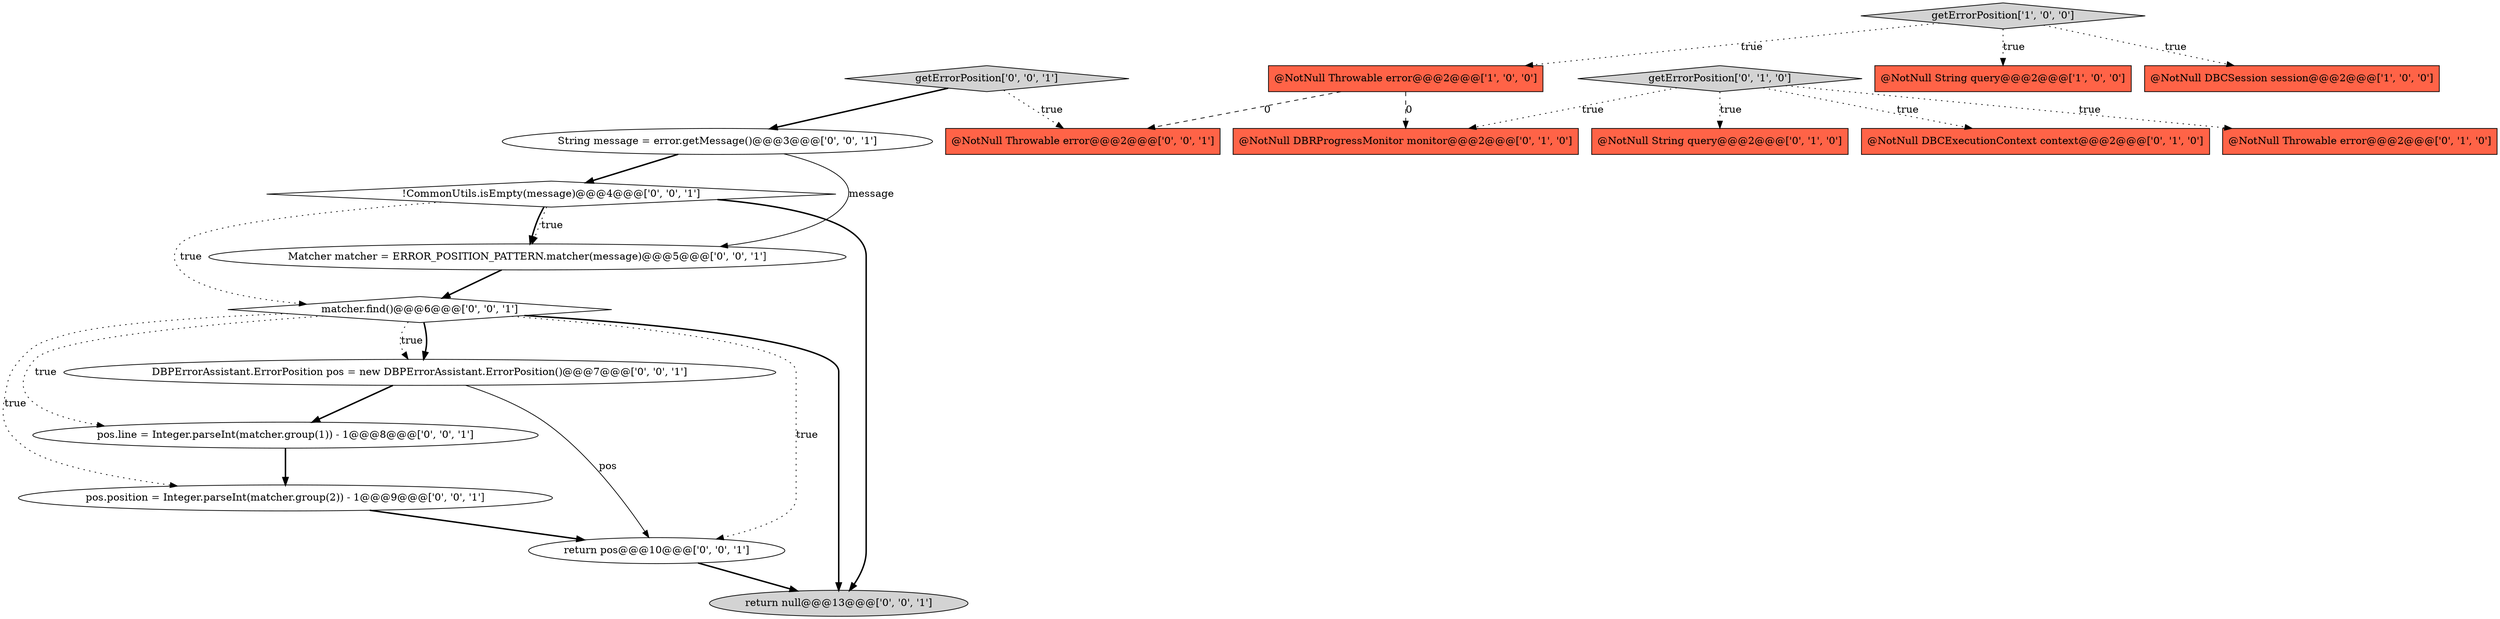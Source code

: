 digraph {
14 [style = filled, label = "@NotNull Throwable error@@@2@@@['0', '0', '1']", fillcolor = tomato, shape = box image = "AAA0AAABBB3BBB"];
8 [style = filled, label = "@NotNull DBRProgressMonitor monitor@@@2@@@['0', '1', '0']", fillcolor = tomato, shape = box image = "AAA1AAABBB2BBB"];
13 [style = filled, label = "pos.position = Integer.parseInt(matcher.group(2)) - 1@@@9@@@['0', '0', '1']", fillcolor = white, shape = ellipse image = "AAA0AAABBB3BBB"];
12 [style = filled, label = "getErrorPosition['0', '0', '1']", fillcolor = lightgray, shape = diamond image = "AAA0AAABBB3BBB"];
10 [style = filled, label = "matcher.find()@@@6@@@['0', '0', '1']", fillcolor = white, shape = diamond image = "AAA0AAABBB3BBB"];
0 [style = filled, label = "@NotNull String query@@@2@@@['1', '0', '0']", fillcolor = tomato, shape = box image = "AAA0AAABBB1BBB"];
18 [style = filled, label = "pos.line = Integer.parseInt(matcher.group(1)) - 1@@@8@@@['0', '0', '1']", fillcolor = white, shape = ellipse image = "AAA0AAABBB3BBB"];
15 [style = filled, label = "DBPErrorAssistant.ErrorPosition pos = new DBPErrorAssistant.ErrorPosition()@@@7@@@['0', '0', '1']", fillcolor = white, shape = ellipse image = "AAA0AAABBB3BBB"];
3 [style = filled, label = "getErrorPosition['1', '0', '0']", fillcolor = lightgray, shape = diamond image = "AAA0AAABBB1BBB"];
19 [style = filled, label = "return pos@@@10@@@['0', '0', '1']", fillcolor = white, shape = ellipse image = "AAA0AAABBB3BBB"];
4 [style = filled, label = "@NotNull String query@@@2@@@['0', '1', '0']", fillcolor = tomato, shape = box image = "AAA0AAABBB2BBB"];
1 [style = filled, label = "@NotNull DBCSession session@@@2@@@['1', '0', '0']", fillcolor = tomato, shape = box image = "AAA0AAABBB1BBB"];
9 [style = filled, label = "!CommonUtils.isEmpty(message)@@@4@@@['0', '0', '1']", fillcolor = white, shape = diamond image = "AAA0AAABBB3BBB"];
7 [style = filled, label = "getErrorPosition['0', '1', '0']", fillcolor = lightgray, shape = diamond image = "AAA0AAABBB2BBB"];
2 [style = filled, label = "@NotNull Throwable error@@@2@@@['1', '0', '0']", fillcolor = tomato, shape = box image = "AAA1AAABBB1BBB"];
11 [style = filled, label = "Matcher matcher = ERROR_POSITION_PATTERN.matcher(message)@@@5@@@['0', '0', '1']", fillcolor = white, shape = ellipse image = "AAA0AAABBB3BBB"];
17 [style = filled, label = "return null@@@13@@@['0', '0', '1']", fillcolor = lightgray, shape = ellipse image = "AAA0AAABBB3BBB"];
16 [style = filled, label = "String message = error.getMessage()@@@3@@@['0', '0', '1']", fillcolor = white, shape = ellipse image = "AAA0AAABBB3BBB"];
6 [style = filled, label = "@NotNull DBCExecutionContext context@@@2@@@['0', '1', '0']", fillcolor = tomato, shape = box image = "AAA0AAABBB2BBB"];
5 [style = filled, label = "@NotNull Throwable error@@@2@@@['0', '1', '0']", fillcolor = tomato, shape = box image = "AAA0AAABBB2BBB"];
10->18 [style = dotted, label="true"];
7->6 [style = dotted, label="true"];
10->15 [style = bold, label=""];
9->11 [style = bold, label=""];
16->11 [style = solid, label="message"];
9->11 [style = dotted, label="true"];
15->19 [style = solid, label="pos"];
9->17 [style = bold, label=""];
10->17 [style = bold, label=""];
12->16 [style = bold, label=""];
19->17 [style = bold, label=""];
2->8 [style = dashed, label="0"];
15->18 [style = bold, label=""];
7->5 [style = dotted, label="true"];
10->15 [style = dotted, label="true"];
12->14 [style = dotted, label="true"];
13->19 [style = bold, label=""];
2->14 [style = dashed, label="0"];
10->13 [style = dotted, label="true"];
11->10 [style = bold, label=""];
10->19 [style = dotted, label="true"];
7->4 [style = dotted, label="true"];
3->0 [style = dotted, label="true"];
18->13 [style = bold, label=""];
7->8 [style = dotted, label="true"];
9->10 [style = dotted, label="true"];
3->1 [style = dotted, label="true"];
16->9 [style = bold, label=""];
3->2 [style = dotted, label="true"];
}
